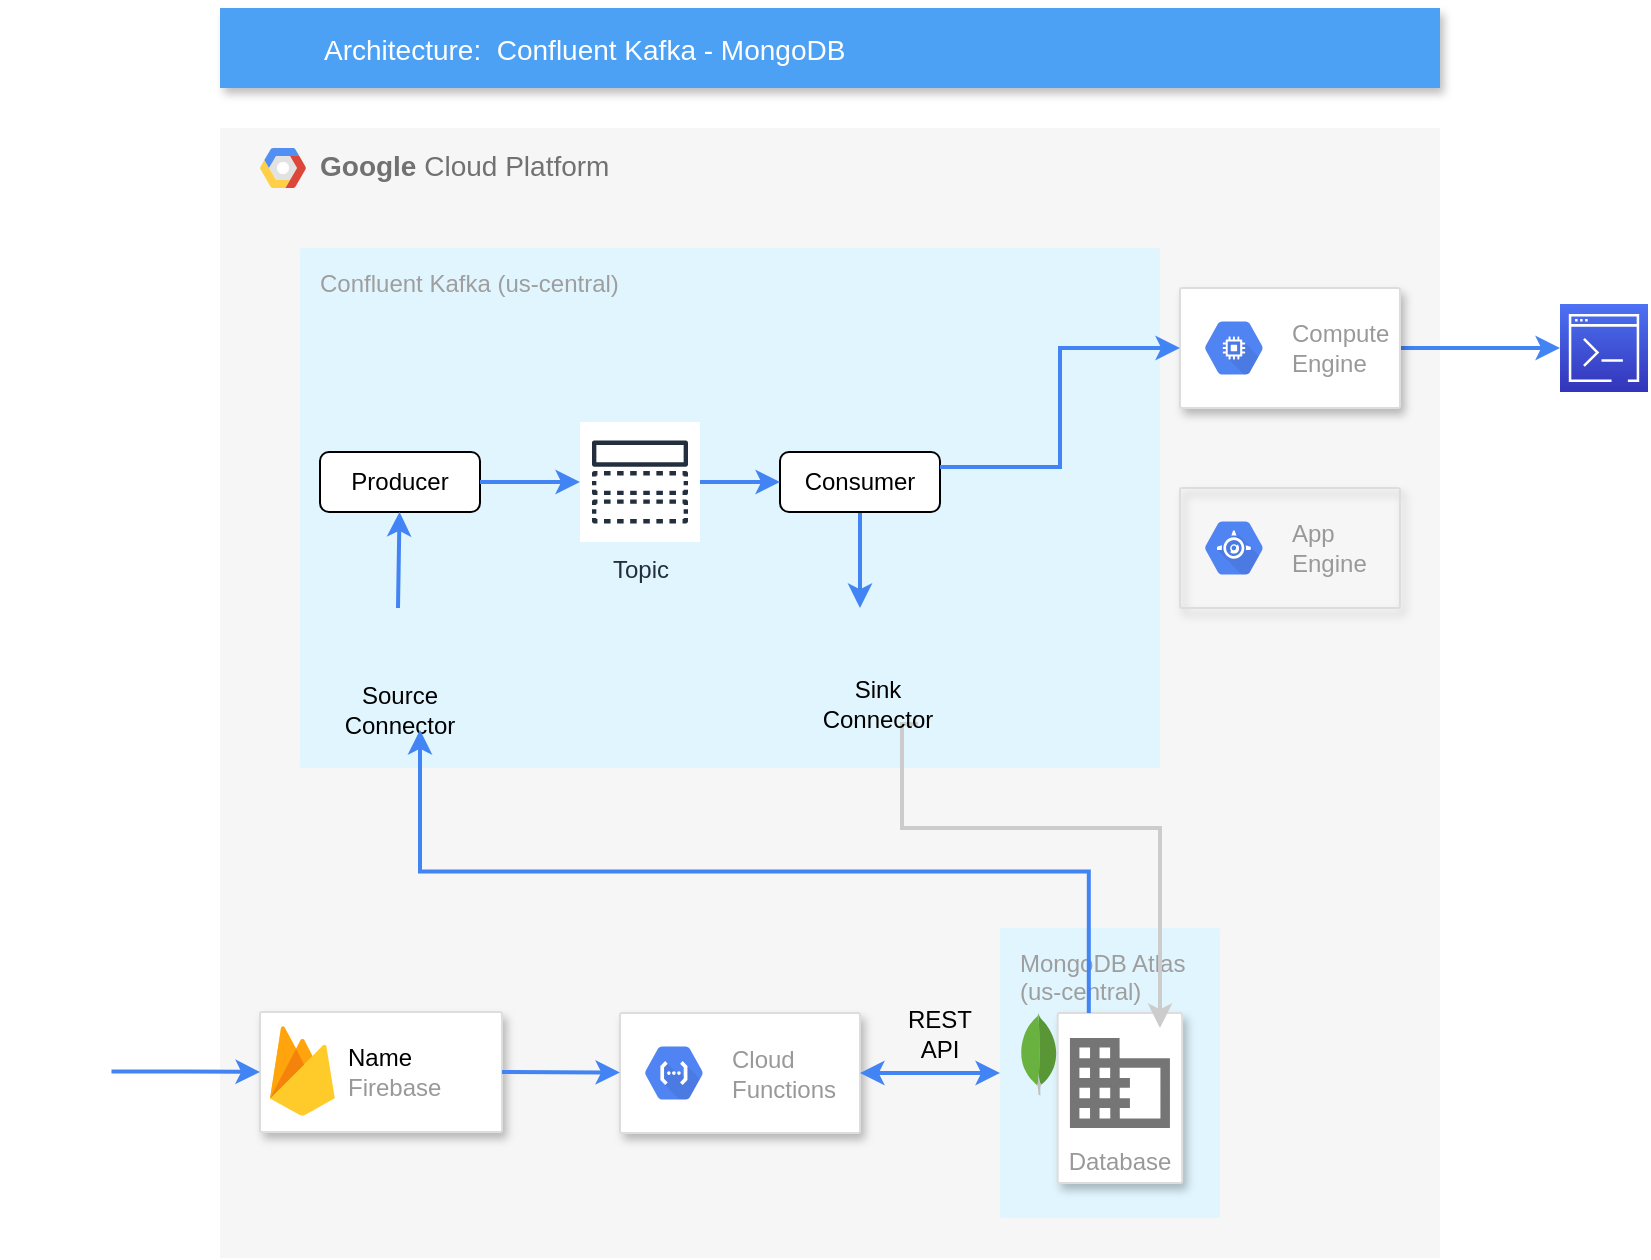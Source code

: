 <mxfile version="13.0.2" type="github"><diagram id="f106602c-feb2-e66a-4537-3a34d633f6aa" name="Page-1"><mxGraphModel dx="1258" dy="645" grid="1" gridSize="10" guides="1" tooltips="1" connect="1" arrows="1" fold="1" page="1" pageScale="1" pageWidth="1169" pageHeight="827" background="#ffffff" math="0" shadow="0"><root><mxCell id="0"/><mxCell id="1" parent="0"/><mxCell id="u0TVp5DaKA9mOG4AGYG7-735" value="&lt;b&gt;Google &lt;/b&gt;Cloud Platform" style="fillColor=#F6F6F6;strokeColor=none;shadow=0;gradientColor=none;fontSize=14;align=left;spacing=10;fontColor=#717171;9E9E9E;verticalAlign=top;spacingTop=-4;fontStyle=0;spacingLeft=40;html=1;" parent="1" vertex="1"><mxGeometry x="400" y="210" width="610" height="565" as="geometry"/></mxCell><mxCell id="u0TVp5DaKA9mOG4AGYG7-736" value="" style="shape=mxgraph.gcp2.google_cloud_platform;fillColor=#F6F6F6;strokeColor=none;shadow=0;gradientColor=none;" parent="u0TVp5DaKA9mOG4AGYG7-735" vertex="1"><mxGeometry width="23" height="20" relative="1" as="geometry"><mxPoint x="20" y="10" as="offset"/></mxGeometry></mxCell><mxCell id="u0TVp5DaKA9mOG4AGYG7-737" value="Confluent Kafka (us-central)" style="rounded=1;absoluteArcSize=1;arcSize=2;html=1;strokeColor=none;gradientColor=none;shadow=0;dashed=0;strokeColor=none;fontSize=12;fontColor=#9E9E9E;align=left;verticalAlign=top;spacing=10;spacingTop=-4;fillColor=#E1F5FE;" parent="u0TVp5DaKA9mOG4AGYG7-735" vertex="1"><mxGeometry x="40" y="60" width="430" height="260" as="geometry"/></mxCell><mxCell id="u0TVp5DaKA9mOG4AGYG7-721" value="" style="strokeColor=#dddddd;shadow=1;strokeWidth=1;rounded=1;absoluteArcSize=1;arcSize=2;" parent="u0TVp5DaKA9mOG4AGYG7-735" vertex="1"><mxGeometry x="200" y="442.51" width="120" height="60" as="geometry"/></mxCell><mxCell id="u0TVp5DaKA9mOG4AGYG7-722" value="Cloud&#10;Functions" style="dashed=0;connectable=0;html=1;fillColor=#5184F3;strokeColor=none;shape=mxgraph.gcp2.hexIcon;prIcon=cloud_functions;part=1;labelPosition=right;verticalLabelPosition=middle;align=left;verticalAlign=middle;spacingLeft=5;fontColor=#999999;fontSize=12;" parent="u0TVp5DaKA9mOG4AGYG7-721" vertex="1"><mxGeometry y="0.5" width="44" height="39" relative="1" as="geometry"><mxPoint x="5" y="-19.5" as="offset"/></mxGeometry></mxCell><mxCell id="u0TVp5DaKA9mOG4AGYG7-763" value="" style="shape=image;html=1;verticalAlign=top;verticalLabelPosition=bottom;labelBackgroundColor=#ffffff;imageAspect=0;aspect=fixed;image=https://cdn2.iconfinder.com/data/icons/search-outline-24-px/24/ui_loupe_connector_network_magnifying_glass-128.png" parent="u0TVp5DaKA9mOG4AGYG7-735" vertex="1"><mxGeometry x="70" y="240" width="38" height="38" as="geometry"/></mxCell><mxCell id="u0TVp5DaKA9mOG4AGYG7-765" value="" style="group" parent="u0TVp5DaKA9mOG4AGYG7-735" vertex="1" connectable="0"><mxGeometry x="340" y="442.51" width="40" height="20" as="geometry"/></mxCell><mxCell id="u0TVp5DaKA9mOG4AGYG7-757" value="REST API" style="text;html=1;strokeColor=none;fillColor=none;align=center;verticalAlign=middle;whiteSpace=wrap;rounded=0;" parent="u0TVp5DaKA9mOG4AGYG7-765" vertex="1"><mxGeometry width="40" height="20" as="geometry"/></mxCell><mxCell id="u0TVp5DaKA9mOG4AGYG7-766" value="" style="group" parent="u0TVp5DaKA9mOG4AGYG7-735" vertex="1" connectable="0"><mxGeometry x="390" y="400" width="110" height="145" as="geometry"/></mxCell><mxCell id="u0TVp5DaKA9mOG4AGYG7-738" value="MongoDB Atlas &lt;br&gt;(us-central)" style="rounded=1;absoluteArcSize=1;arcSize=2;html=1;strokeColor=none;gradientColor=none;shadow=0;dashed=0;strokeColor=none;fontSize=12;fontColor=#9E9E9E;align=left;verticalAlign=top;spacing=10;spacingTop=-4;fillColor=#E1F5FE;" parent="u0TVp5DaKA9mOG4AGYG7-766" vertex="1"><mxGeometry width="110" height="145" as="geometry"/></mxCell><mxCell id="u0TVp5DaKA9mOG4AGYG7-727" value="Database" style="strokeColor=#dddddd;shadow=1;strokeWidth=1;rounded=1;absoluteArcSize=1;arcSize=2;labelPosition=center;verticalLabelPosition=middle;align=center;verticalAlign=bottom;spacingLeft=0;fontColor=#999999;fontSize=12;whiteSpace=wrap;spacingBottom=2;" parent="u0TVp5DaKA9mOG4AGYG7-766" vertex="1"><mxGeometry x="28.847" y="42.51" width="62.222" height="85" as="geometry"/></mxCell><mxCell id="u0TVp5DaKA9mOG4AGYG7-728" value="" style="dashed=0;connectable=0;html=1;fillColor=#757575;strokeColor=none;shape=mxgraph.gcp2.database;part=1;" parent="u0TVp5DaKA9mOG4AGYG7-727" vertex="1"><mxGeometry x="0.5" width="50" height="45" relative="1" as="geometry"><mxPoint x="-25" y="12.5" as="offset"/></mxGeometry></mxCell><mxCell id="u0TVp5DaKA9mOG4AGYG7-723" value="" style="dashed=0;outlineConnect=0;html=1;align=center;labelPosition=center;verticalLabelPosition=bottom;verticalAlign=top;shape=mxgraph.weblogos.mongodb" parent="u0TVp5DaKA9mOG4AGYG7-766" vertex="1"><mxGeometry x="10.002" y="42.51" width="18.844" height="41.2" as="geometry"/></mxCell><mxCell id="u0TVp5DaKA9mOG4AGYG7-756" value="" style="endArrow=classic;startArrow=classic;html=1;fillColor=#0050ef;strokeColor=#4284F3;jumpSize=9;strokeWidth=2;exitX=1;exitY=0.5;exitDx=0;exitDy=0;entryX=0;entryY=0.5;entryDx=0;entryDy=0;" parent="u0TVp5DaKA9mOG4AGYG7-735" source="u0TVp5DaKA9mOG4AGYG7-721" target="u0TVp5DaKA9mOG4AGYG7-738" edge="1"><mxGeometry width="50" height="50" relative="1" as="geometry"><mxPoint x="350" y="450" as="sourcePoint"/><mxPoint x="419" y="450.273" as="targetPoint"/></mxGeometry></mxCell><mxCell id="u0TVp5DaKA9mOG4AGYG7-771" value="Source Connector" style="text;html=1;strokeColor=none;fillColor=none;align=center;verticalAlign=middle;whiteSpace=wrap;rounded=0;" parent="u0TVp5DaKA9mOG4AGYG7-735" vertex="1"><mxGeometry x="70" y="281" width="40" height="20" as="geometry"/></mxCell><mxCell id="u0TVp5DaKA9mOG4AGYG7-773" value="Producer" style="rounded=1;whiteSpace=wrap;html=1;" parent="u0TVp5DaKA9mOG4AGYG7-735" vertex="1"><mxGeometry x="50" y="162" width="80" height="30" as="geometry"/></mxCell><mxCell id="u0TVp5DaKA9mOG4AGYG7-778" value="" style="endArrow=classic;html=1;strokeWidth=2;exitX=1;exitY=0.5;exitDx=0;exitDy=0;strokeColor=#4284F3;" parent="u0TVp5DaKA9mOG4AGYG7-735" source="u0TVp5DaKA9mOG4AGYG7-773" target="u0TVp5DaKA9mOG4AGYG7-808" edge="1"><mxGeometry width="50" height="50" relative="1" as="geometry"><mxPoint x="159" y="210" as="sourcePoint"/><mxPoint x="190" y="177" as="targetPoint"/></mxGeometry></mxCell><mxCell id="u0TVp5DaKA9mOG4AGYG7-781" value="" style="endArrow=classic;html=1;strokeWidth=2;exitX=0.5;exitY=0;exitDx=0;exitDy=0;strokeColor=#4284F3;" parent="u0TVp5DaKA9mOG4AGYG7-735" source="u0TVp5DaKA9mOG4AGYG7-763" target="u0TVp5DaKA9mOG4AGYG7-773" edge="1"><mxGeometry width="50" height="50" relative="1" as="geometry"><mxPoint x="90" y="232.84" as="sourcePoint"/><mxPoint x="170" y="244.003" as="targetPoint"/></mxGeometry></mxCell><mxCell id="u0TVp5DaKA9mOG4AGYG7-837" style="edgeStyle=orthogonalEdgeStyle;rounded=0;jumpSize=9;orthogonalLoop=1;jettySize=auto;html=1;exitX=0.5;exitY=1;exitDx=0;exitDy=0;strokeColor=#4284F3;strokeWidth=2;" parent="u0TVp5DaKA9mOG4AGYG7-735" source="u0TVp5DaKA9mOG4AGYG7-802" target="u0TVp5DaKA9mOG4AGYG7-835" edge="1"><mxGeometry relative="1" as="geometry"/></mxCell><mxCell id="u0TVp5DaKA9mOG4AGYG7-802" value="Consumer" style="rounded=1;whiteSpace=wrap;html=1;" parent="u0TVp5DaKA9mOG4AGYG7-735" vertex="1"><mxGeometry x="280" y="162" width="80" height="30" as="geometry"/></mxCell><mxCell id="u0TVp5DaKA9mOG4AGYG7-806" value="" style="endArrow=classic;html=1;strokeWidth=2;entryX=0;entryY=0.5;entryDx=0;entryDy=0;strokeColor=#4284F3;" parent="u0TVp5DaKA9mOG4AGYG7-735" source="u0TVp5DaKA9mOG4AGYG7-808" target="u0TVp5DaKA9mOG4AGYG7-802" edge="1"><mxGeometry width="50" height="50" relative="1" as="geometry"><mxPoint x="272" y="177" as="sourcePoint"/><mxPoint x="370" y="220" as="targetPoint"/></mxGeometry></mxCell><mxCell id="u0TVp5DaKA9mOG4AGYG7-808" value="Topic" style="outlineConnect=0;fontColor=#232F3E;gradientColor=none;strokeColor=#232F3E;fillColor=#ffffff;dashed=0;verticalLabelPosition=bottom;verticalAlign=top;align=center;html=1;fontSize=12;fontStyle=0;aspect=fixed;shape=mxgraph.aws4.resourceIcon;resIcon=mxgraph.aws4.topic;" parent="u0TVp5DaKA9mOG4AGYG7-735" vertex="1"><mxGeometry x="180" y="147" width="60" height="60" as="geometry"/></mxCell><mxCell id="u0TVp5DaKA9mOG4AGYG7-824" value="" style="strokeColor=#dddddd;shadow=1;strokeWidth=1;rounded=1;absoluteArcSize=1;arcSize=2;fillColor=none;" parent="u0TVp5DaKA9mOG4AGYG7-735" vertex="1"><mxGeometry x="480" y="180" width="110" height="60" as="geometry"/></mxCell><mxCell id="u0TVp5DaKA9mOG4AGYG7-825" value="App&#10;Engine" style="dashed=0;connectable=0;html=1;fillColor=#5184F3;strokeColor=none;shape=mxgraph.gcp2.hexIcon;prIcon=app_engine;part=1;labelPosition=right;verticalLabelPosition=middle;align=left;verticalAlign=middle;spacingLeft=5;fontColor=#999999;fontSize=12;" parent="u0TVp5DaKA9mOG4AGYG7-824" vertex="1"><mxGeometry y="0.5" width="44" height="39" relative="1" as="geometry"><mxPoint x="5" y="-19.5" as="offset"/></mxGeometry></mxCell><mxCell id="u0TVp5DaKA9mOG4AGYG7-835" value="" style="shape=image;html=1;verticalAlign=top;verticalLabelPosition=bottom;labelBackgroundColor=#ffffff;imageAspect=0;aspect=fixed;image=https://cdn2.iconfinder.com/data/icons/search-outline-24-px/24/ui_loupe_connector_network_magnifying_glass-128.png" parent="u0TVp5DaKA9mOG4AGYG7-735" vertex="1"><mxGeometry x="301" y="240" width="38" height="38" as="geometry"/></mxCell><mxCell id="u0TVp5DaKA9mOG4AGYG7-839" style="edgeStyle=orthogonalEdgeStyle;rounded=0;jumpSize=9;orthogonalLoop=1;jettySize=auto;html=1;exitX=1;exitY=1;exitDx=0;exitDy=0;entryX=0.822;entryY=0.088;entryDx=0;entryDy=0;entryPerimeter=0;strokeColor=#CCCCCC;strokeWidth=2;" parent="u0TVp5DaKA9mOG4AGYG7-735" source="u0TVp5DaKA9mOG4AGYG7-836" target="u0TVp5DaKA9mOG4AGYG7-727" edge="1"><mxGeometry relative="1" as="geometry"><Array as="points"><mxPoint x="341" y="350"/><mxPoint x="470" y="350"/></Array></mxGeometry></mxCell><mxCell id="u0TVp5DaKA9mOG4AGYG7-836" value="Sink Connector" style="text;html=1;strokeColor=none;fillColor=none;align=center;verticalAlign=middle;whiteSpace=wrap;rounded=0;" parent="u0TVp5DaKA9mOG4AGYG7-735" vertex="1"><mxGeometry x="309" y="278" width="40" height="20" as="geometry"/></mxCell><mxCell id="u0TVp5DaKA9mOG4AGYG7-840" style="edgeStyle=orthogonalEdgeStyle;rounded=0;jumpSize=9;orthogonalLoop=1;jettySize=auto;html=1;exitX=0.25;exitY=0;exitDx=0;exitDy=0;entryX=0.75;entryY=1;entryDx=0;entryDy=0;strokeColor=#4284F3;strokeWidth=2;" parent="u0TVp5DaKA9mOG4AGYG7-735" source="u0TVp5DaKA9mOG4AGYG7-727" target="u0TVp5DaKA9mOG4AGYG7-771" edge="1"><mxGeometry relative="1" as="geometry"/></mxCell><mxCell id="u0TVp5DaKA9mOG4AGYG7-740" value="" style="strokeColor=#dddddd;shadow=1;strokeWidth=1;rounded=1;absoluteArcSize=1;arcSize=2;" parent="1" vertex="1"><mxGeometry x="420" y="652" width="121" height="60" as="geometry"/></mxCell><mxCell id="u0TVp5DaKA9mOG4AGYG7-741" value="&lt;font color=&quot;#000000&quot;&gt;Name&lt;/font&gt;&lt;br&gt;Firebase" style="dashed=0;connectable=0;html=1;fillColor=#5184F3;strokeColor=none;shape=mxgraph.gcp2.firebase;part=1;labelPosition=right;verticalLabelPosition=middle;align=left;verticalAlign=middle;spacingLeft=5;fontColor=#999999;fontSize=12;" parent="u0TVp5DaKA9mOG4AGYG7-740" vertex="1"><mxGeometry width="32.4" height="45" relative="1" as="geometry"><mxPoint x="5" y="7" as="offset"/></mxGeometry></mxCell><mxCell id="u0TVp5DaKA9mOG4AGYG7-759" value="Architecture:  Confluent Kafka - MongoDB" style="fillColor=#4DA1F5;strokeColor=none;shadow=1;gradientColor=none;fontSize=14;align=left;spacingLeft=50;fontColor=#ffffff;" parent="1" vertex="1"><mxGeometry x="400" y="150" width="610" height="40" as="geometry"/></mxCell><mxCell id="u0TVp5DaKA9mOG4AGYG7-767" value="" style="group" parent="1" vertex="1" connectable="0"><mxGeometry x="350" y="652" width="38" height="59.38" as="geometry"/></mxCell><mxCell id="u0TVp5DaKA9mOG4AGYG7-747" value="" style="shape=image;html=1;verticalAlign=top;verticalLabelPosition=bottom;labelBackgroundColor=#ffffff;imageAspect=0;aspect=fixed;image=https://cdn0.iconfinder.com/data/icons/google-material-design-3-0/48/ic_http_48px-128.png" parent="u0TVp5DaKA9mOG4AGYG7-767" vertex="1"><mxGeometry width="38" height="38" as="geometry"/></mxCell><mxCell id="u0TVp5DaKA9mOG4AGYG7-768" value="" style="endArrow=classic;html=1;strokeWidth=2;exitX=1;exitY=0.5;exitDx=0;exitDy=0;strokeColor=#4284F3;" parent="1" source="u0TVp5DaKA9mOG4AGYG7-740" target="u0TVp5DaKA9mOG4AGYG7-721" edge="1"><mxGeometry width="50" height="50" relative="1" as="geometry"><mxPoint x="559" y="687.51" as="sourcePoint"/><mxPoint x="609" y="637.51" as="targetPoint"/></mxGeometry></mxCell><mxCell id="u0TVp5DaKA9mOG4AGYG7-848" style="edgeStyle=orthogonalEdgeStyle;rounded=0;jumpSize=9;orthogonalLoop=1;jettySize=auto;html=1;exitX=1;exitY=0.5;exitDx=0;exitDy=0;strokeColor=#4284F3;strokeWidth=2;" parent="1" source="u0TVp5DaKA9mOG4AGYG7-719" target="u0TVp5DaKA9mOG4AGYG7-847" edge="1"><mxGeometry relative="1" as="geometry"/></mxCell><mxCell id="u0TVp5DaKA9mOG4AGYG7-719" value="" style="strokeColor=#dddddd;shadow=1;strokeWidth=1;rounded=1;absoluteArcSize=1;arcSize=2;" parent="1" vertex="1"><mxGeometry x="880" y="290" width="110" height="60" as="geometry"/></mxCell><mxCell id="u0TVp5DaKA9mOG4AGYG7-720" value="Compute&#10;Engine" style="dashed=0;connectable=0;html=1;fillColor=#5184F3;strokeColor=none;shape=mxgraph.gcp2.hexIcon;prIcon=compute_engine;part=1;labelPosition=right;verticalLabelPosition=middle;align=left;verticalAlign=middle;spacingLeft=5;fontColor=#999999;fontSize=12;" parent="u0TVp5DaKA9mOG4AGYG7-719" vertex="1"><mxGeometry y="0.5" width="44" height="39" relative="1" as="geometry"><mxPoint x="5" y="-19.5" as="offset"/></mxGeometry></mxCell><mxCell id="u0TVp5DaKA9mOG4AGYG7-834" style="edgeStyle=orthogonalEdgeStyle;rounded=0;jumpSize=9;orthogonalLoop=1;jettySize=auto;html=1;exitX=1;exitY=0.5;exitDx=0;exitDy=0;strokeColor=#4284F3;strokeWidth=2;" parent="1" source="u0TVp5DaKA9mOG4AGYG7-817" target="u0TVp5DaKA9mOG4AGYG7-740" edge="1"><mxGeometry relative="1" as="geometry"/></mxCell><mxCell id="u0TVp5DaKA9mOG4AGYG7-843" style="edgeStyle=orthogonalEdgeStyle;rounded=0;jumpSize=9;orthogonalLoop=1;jettySize=auto;html=1;exitX=1;exitY=0.25;exitDx=0;exitDy=0;entryX=0;entryY=0.5;entryDx=0;entryDy=0;strokeColor=#4284F3;strokeWidth=2;" parent="1" source="u0TVp5DaKA9mOG4AGYG7-802" target="u0TVp5DaKA9mOG4AGYG7-719" edge="1"><mxGeometry relative="1" as="geometry"/></mxCell><mxCell id="u0TVp5DaKA9mOG4AGYG7-847" value="" style="outlineConnect=0;fontColor=#232F3E;gradientColor=#4D72F3;gradientDirection=north;fillColor=#3334B9;strokeColor=#ffffff;dashed=0;verticalLabelPosition=bottom;verticalAlign=top;align=center;html=1;fontSize=12;fontStyle=0;aspect=fixed;shape=mxgraph.aws4.resourceIcon;resIcon=mxgraph.aws4.command_line_interface;" parent="1" vertex="1"><mxGeometry x="1070" y="298" width="44" height="44" as="geometry"/></mxCell><mxCell id="u0TVp5DaKA9mOG4AGYG7-817" value="" style="shape=image;html=1;verticalAlign=top;verticalLabelPosition=bottom;labelBackgroundColor=#ffffff;imageAspect=0;aspect=fixed;image=https://cdn4.iconfinder.com/data/icons/user-interface-583/32/Interface_Elements_interface_ui_web_view_app-128.png" parent="1" vertex="1"><mxGeometry x="290" y="653.82" width="55.75" height="55.75" as="geometry"/></mxCell></root></mxGraphModel></diagram></mxfile>